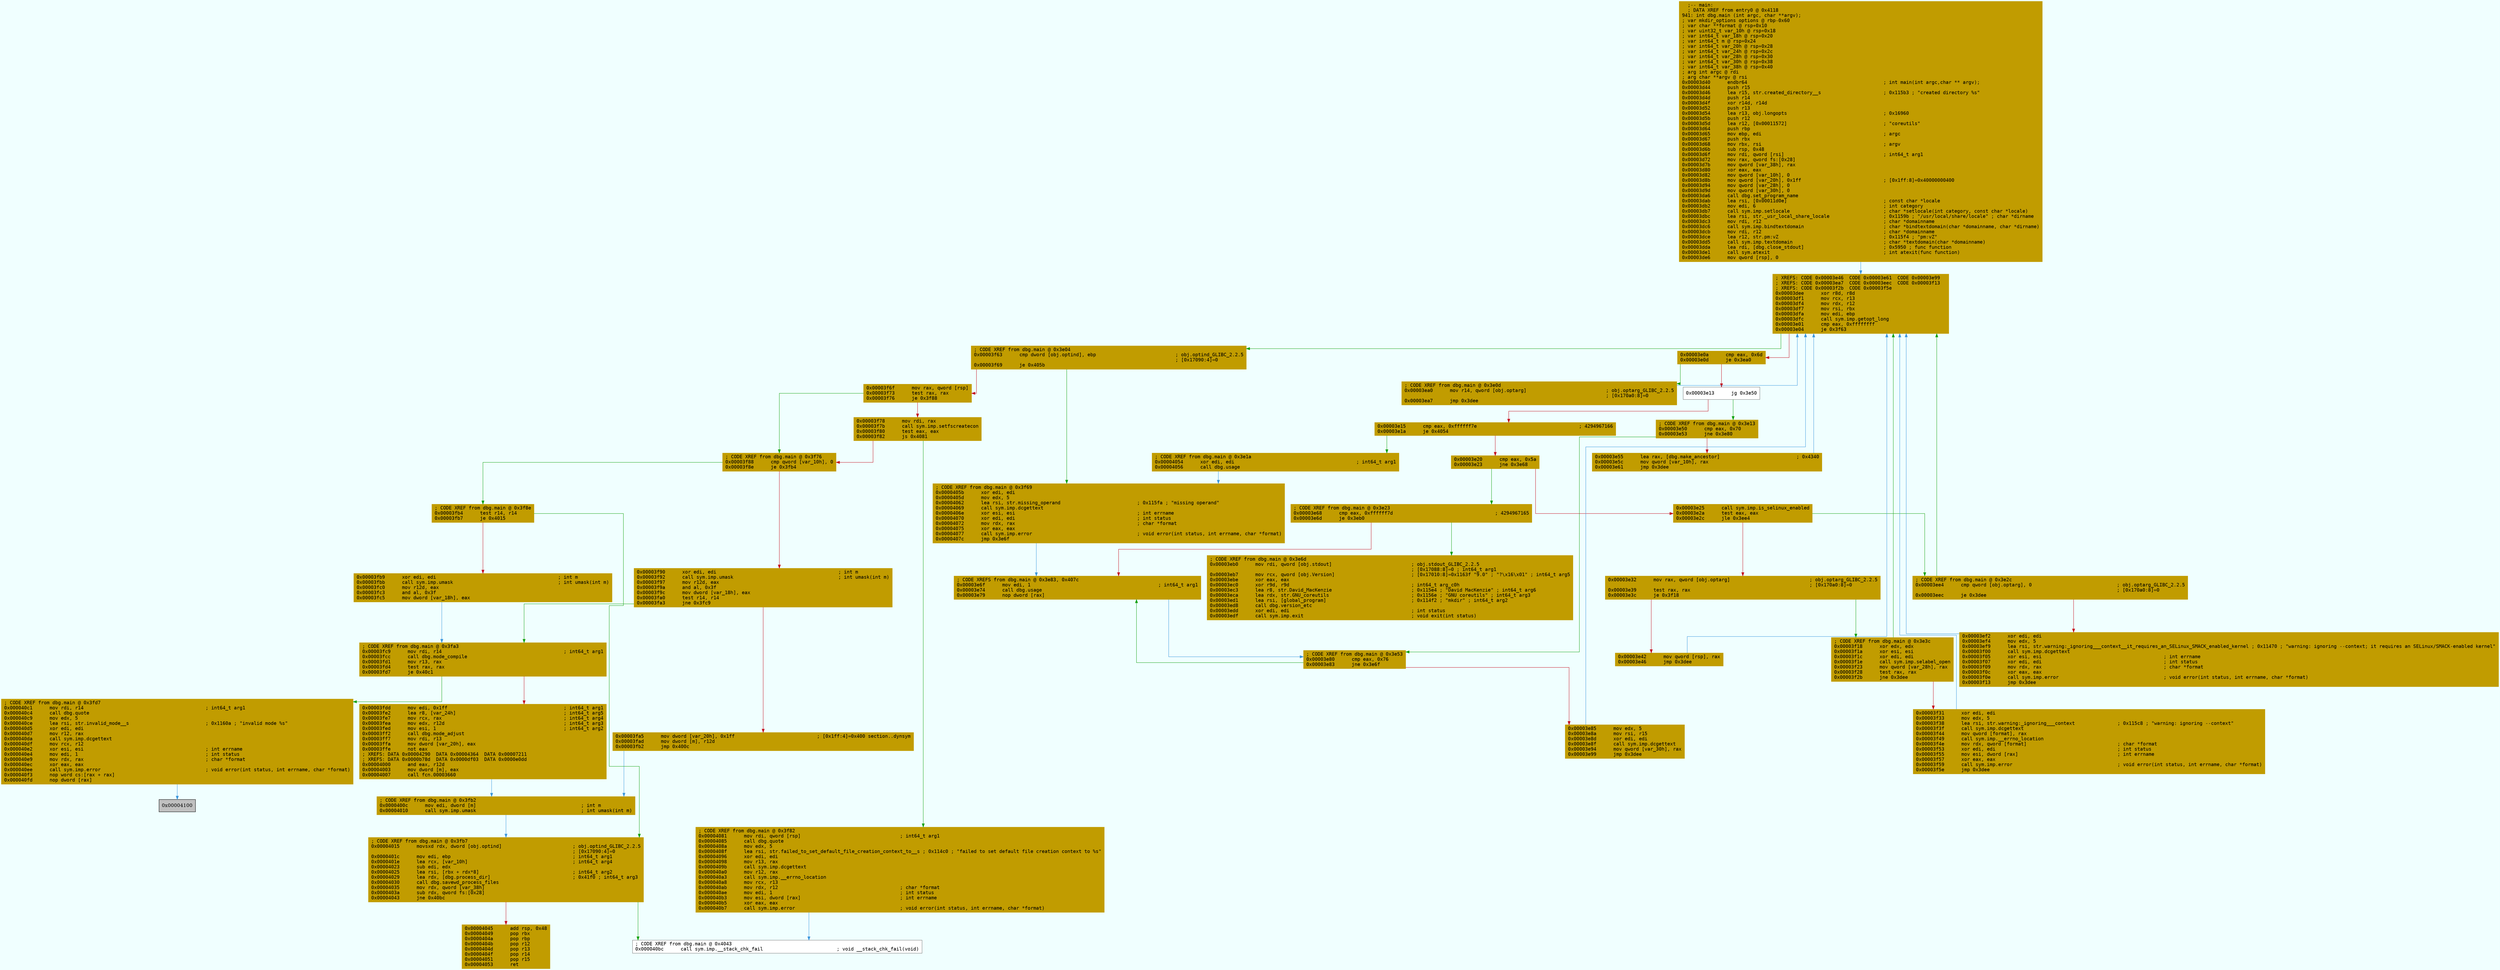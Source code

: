 digraph code {
	graph [bgcolor=azure fontsize=8 fontname="Courier" splines="ortho"];
	node [fillcolor=gray style=filled shape=box];
	edge [arrowhead="normal"];
	"0x00003d40" [URL="dbg.main/0x00003d40", fillcolor="#c19c00",color="#c19c00", fontname="Courier",label="  ;-- main:\l  ; DATA XREF from entry0 @ 0x4118\l941: int dbg.main (int argc, char **argv);\l; var mkdir_options options @ rbp-0x60\l; var char **format @ rsp+0x10\l; var uint32_t var_10h @ rsp+0x18\l; var int64_t var_18h @ rsp+0x20\l; var int64_t m @ rsp+0x24\l; var int64_t var_20h @ rsp+0x28\l; var int64_t var_24h @ rsp+0x2c\l; var int64_t var_28h @ rsp+0x30\l; var int64_t var_30h @ rsp+0x38\l; var int64_t var_38h @ rsp+0x40\l; arg int argc @ rdi\l; arg char **argv @ rsi\l0x00003d40      endbr64                                                ; int main(int argc,char ** argv);\l0x00003d44      push r15\l0x00003d46      lea r15, str.created_directory__s                      ; 0x115b3 ; \"created directory %s\"\l0x00003d4d      push r14\l0x00003d4f      xor r14d, r14d\l0x00003d52      push r13\l0x00003d54      lea r13, obj.longopts                                  ; 0x16960\l0x00003d5b      push r12\l0x00003d5d      lea r12, [0x00011572]                                  ; \"coreutils\"\l0x00003d64      push rbp\l0x00003d65      mov ebp, edi                                           ; argc\l0x00003d67      push rbx\l0x00003d68      mov rbx, rsi                                           ; argv\l0x00003d6b      sub rsp, 0x48\l0x00003d6f      mov rdi, qword [rsi]                                   ; int64_t arg1\l0x00003d72      mov rax, qword fs:[0x28]\l0x00003d7b      mov qword [var_38h], rax\l0x00003d80      xor eax, eax\l0x00003d82      mov qword [var_10h], 0\l0x00003d8b      mov qword [var_20h], 0x1ff                             ; [0x1ff:8]=0x40000000400\l0x00003d94      mov qword [var_28h], 0\l0x00003d9d      mov qword [var_30h], 0\l0x00003da6      call dbg.set_program_name\l0x00003dab      lea rsi, [0x00011d0e]                                  ; const char *locale\l0x00003db2      mov edi, 6                                             ; int category\l0x00003db7      call sym.imp.setlocale                                 ; char *setlocale(int category, const char *locale)\l0x00003dbc      lea rsi, str._usr_local_share_locale                   ; 0x1159b ; \"/usr/local/share/locale\" ; char *dirname\l0x00003dc3      mov rdi, r12                                           ; char *domainname\l0x00003dc6      call sym.imp.bindtextdomain                            ; char *bindtextdomain(char *domainname, char *dirname)\l0x00003dcb      mov rdi, r12                                           ; char *domainname\l0x00003dce      lea r12, str.pm:vZ                                     ; 0x115f4 ; \"pm:vZ\"\l0x00003dd5      call sym.imp.textdomain                                ; char *textdomain(char *domainname)\l0x00003dda      lea rdi, [dbg.close_stdout]                            ; 0x5950 ; func function\l0x00003de1      call sym.atexit                                        ; int atexit(func function)\l0x00003de6      mov qword [rsp], 0\l"]
	"0x00003dee" [URL="dbg.main/0x00003dee", fillcolor="#c19c00",color="#c19c00", fontname="Courier",label="; XREFS: CODE 0x00003e46  CODE 0x00003e61  CODE 0x00003e99  \l; XREFS: CODE 0x00003ea7  CODE 0x00003eec  CODE 0x00003f13  \l; XREFS: CODE 0x00003f2b  CODE 0x00003f5e  \l0x00003dee      xor r8d, r8d\l0x00003df1      mov rcx, r13\l0x00003df4      mov rdx, r12\l0x00003df7      mov rsi, rbx\l0x00003dfa      mov edi, ebp\l0x00003dfc      call sym.imp.getopt_long\l0x00003e01      cmp eax, 0xffffffff\l0x00003e04      je 0x3f63\l"]
	"0x00003e0a" [URL="dbg.main/0x00003e0a", fillcolor="#c19c00",color="#c19c00", fontname="Courier",label="0x00003e0a      cmp eax, 0x6d\l0x00003e0d      je 0x3ea0\l"]
	"0x00003e13" [URL="dbg.main/0x00003e13", fillcolor="white",color="#767676", fontname="Courier",label="0x00003e13      jg 0x3e50\l"]
	"0x00003e15" [URL="dbg.main/0x00003e15", fillcolor="#c19c00",color="#c19c00", fontname="Courier",label="0x00003e15      cmp eax, 0xffffff7e                                    ; 4294967166\l0x00003e1a      je 0x4054\l"]
	"0x00003e20" [URL="dbg.main/0x00003e20", fillcolor="#c19c00",color="#c19c00", fontname="Courier",label="0x00003e20      cmp eax, 0x5a\l0x00003e23      jne 0x3e68\l"]
	"0x00003e25" [URL="dbg.main/0x00003e25", fillcolor="#c19c00",color="#c19c00", fontname="Courier",label="0x00003e25      call sym.imp.is_selinux_enabled\l0x00003e2a      test eax, eax\l0x00003e2c      jle 0x3ee4\l"]
	"0x00003e32" [URL="dbg.main/0x00003e32", fillcolor="#c19c00",color="#c19c00", fontname="Courier",label="0x00003e32      mov rax, qword [obj.optarg]                            ; obj.optarg_GLIBC_2.2.5\l                                                                       ; [0x170a0:8]=0\l0x00003e39      test rax, rax\l0x00003e3c      je 0x3f18\l"]
	"0x00003e42" [URL="dbg.main/0x00003e42", fillcolor="#c19c00",color="#c19c00", fontname="Courier",label="0x00003e42      mov qword [rsp], rax\l0x00003e46      jmp 0x3dee\l"]
	"0x00003e50" [URL="dbg.main/0x00003e50", fillcolor="#c19c00",color="#c19c00", fontname="Courier",label="; CODE XREF from dbg.main @ 0x3e13\l0x00003e50      cmp eax, 0x70\l0x00003e53      jne 0x3e80\l"]
	"0x00003e55" [URL="dbg.main/0x00003e55", fillcolor="#c19c00",color="#c19c00", fontname="Courier",label="0x00003e55      lea rax, [dbg.make_ancestor]                           ; 0x4340\l0x00003e5c      mov qword [var_10h], rax\l0x00003e61      jmp 0x3dee\l"]
	"0x00003e68" [URL="dbg.main/0x00003e68", fillcolor="#c19c00",color="#c19c00", fontname="Courier",label="; CODE XREF from dbg.main @ 0x3e23\l0x00003e68      cmp eax, 0xffffff7d                                    ; 4294967165\l0x00003e6d      je 0x3eb0\l"]
	"0x00003e6f" [URL="dbg.main/0x00003e6f", fillcolor="#c19c00",color="#c19c00", fontname="Courier",label="; CODE XREFS from dbg.main @ 0x3e83, 0x407c\l0x00003e6f      mov edi, 1                                             ; int64_t arg1\l0x00003e74      call dbg.usage\l0x00003e79      nop dword [rax]\l"]
	"0x00003e80" [URL="dbg.main/0x00003e80", fillcolor="#c19c00",color="#c19c00", fontname="Courier",label="; CODE XREF from dbg.main @ 0x3e53\l0x00003e80      cmp eax, 0x76\l0x00003e83      jne 0x3e6f\l"]
	"0x00003e85" [URL="dbg.main/0x00003e85", fillcolor="#c19c00",color="#c19c00", fontname="Courier",label="0x00003e85      mov edx, 5\l0x00003e8a      mov rsi, r15\l0x00003e8d      xor edi, edi\l0x00003e8f      call sym.imp.dcgettext\l0x00003e94      mov qword [var_30h], rax\l0x00003e99      jmp 0x3dee\l"]
	"0x00003ea0" [URL="dbg.main/0x00003ea0", fillcolor="#c19c00",color="#c19c00", fontname="Courier",label="; CODE XREF from dbg.main @ 0x3e0d\l0x00003ea0      mov r14, qword [obj.optarg]                            ; obj.optarg_GLIBC_2.2.5\l                                                                       ; [0x170a0:8]=0\l0x00003ea7      jmp 0x3dee\l"]
	"0x00003eb0" [URL="dbg.main/0x00003eb0", fillcolor="#c19c00",color="#c19c00", fontname="Courier",label="; CODE XREF from dbg.main @ 0x3e6d\l0x00003eb0      mov rdi, qword [obj.stdout]                            ; obj.stdout_GLIBC_2.2.5\l                                                                       ; [0x17088:8]=0 ; int64_t arg1\l0x00003eb7      mov rcx, qword [obj.Version]                           ; [0x17010:8]=0x1163f \"9.0\" ; \"?\\x16\\x01\" ; int64_t arg5\l0x00003ebe      xor eax, eax\l0x00003ec0      xor r9d, r9d                                           ; int64_t arg_c0h\l0x00003ec3      lea r8, str.David_MacKenzie                            ; 0x115e4 ; \"David MacKenzie\" ; int64_t arg6\l0x00003eca      lea rdx, str.GNU_coreutils                             ; 0x1156e ; \"GNU coreutils\" ; int64_t arg3\l0x00003ed1      lea rsi, [global_program]                              ; 0x114f2 ; \"mkdir\" ; int64_t arg2\l0x00003ed8      call dbg.version_etc\l0x00003edd      xor edi, edi                                           ; int status\l0x00003edf      call sym.imp.exit                                      ; void exit(int status)\l"]
	"0x00003ee4" [URL="dbg.main/0x00003ee4", fillcolor="#c19c00",color="#c19c00", fontname="Courier",label="; CODE XREF from dbg.main @ 0x3e2c\l0x00003ee4      cmp qword [obj.optarg], 0                              ; obj.optarg_GLIBC_2.2.5\l                                                                       ; [0x170a0:8]=0\l0x00003eec      je 0x3dee\l"]
	"0x00003ef2" [URL="dbg.main/0x00003ef2", fillcolor="#c19c00",color="#c19c00", fontname="Courier",label="0x00003ef2      xor edi, edi\l0x00003ef4      mov edx, 5\l0x00003ef9      lea rsi, str.warning:_ignoring___context__it_requires_an_SELinux_SMACK_enabled_kernel ; 0x11470 ; \"warning: ignoring --context; it requires an SELinux/SMACK-enabled kernel\"\l0x00003f00      call sym.imp.dcgettext\l0x00003f05      xor esi, esi                                           ; int errname\l0x00003f07      xor edi, edi                                           ; int status\l0x00003f09      mov rdx, rax                                           ; char *format\l0x00003f0c      xor eax, eax\l0x00003f0e      call sym.imp.error                                     ; void error(int status, int errname, char *format)\l0x00003f13      jmp 0x3dee\l"]
	"0x00003f18" [URL="dbg.main/0x00003f18", fillcolor="#c19c00",color="#c19c00", fontname="Courier",label="; CODE XREF from dbg.main @ 0x3e3c\l0x00003f18      xor edx, edx\l0x00003f1a      xor esi, esi\l0x00003f1c      xor edi, edi\l0x00003f1e      call sym.imp.selabel_open\l0x00003f23      mov qword [var_28h], rax\l0x00003f28      test rax, rax\l0x00003f2b      jne 0x3dee\l"]
	"0x00003f31" [URL="dbg.main/0x00003f31", fillcolor="#c19c00",color="#c19c00", fontname="Courier",label="0x00003f31      xor edi, edi\l0x00003f33      mov edx, 5\l0x00003f38      lea rsi, str.warning:_ignoring___context               ; 0x115c8 ; \"warning: ignoring --context\"\l0x00003f3f      call sym.imp.dcgettext\l0x00003f44      mov qword [format], rax\l0x00003f49      call sym.imp.__errno_location\l0x00003f4e      mov rdx, qword [format]                                ; char *format\l0x00003f53      xor edi, edi                                           ; int status\l0x00003f55      mov esi, dword [rax]                                   ; int errname\l0x00003f57      xor eax, eax\l0x00003f59      call sym.imp.error                                     ; void error(int status, int errname, char *format)\l0x00003f5e      jmp 0x3dee\l"]
	"0x00003f63" [URL="dbg.main/0x00003f63", fillcolor="#c19c00",color="#c19c00", fontname="Courier",label="; CODE XREF from dbg.main @ 0x3e04\l0x00003f63      cmp dword [obj.optind], ebp                            ; obj.optind_GLIBC_2.2.5\l                                                                       ; [0x17090:4]=0\l0x00003f69      je 0x405b\l"]
	"0x00003f6f" [URL="dbg.main/0x00003f6f", fillcolor="#c19c00",color="#c19c00", fontname="Courier",label="0x00003f6f      mov rax, qword [rsp]\l0x00003f73      test rax, rax\l0x00003f76      je 0x3f88\l"]
	"0x00003f78" [URL="dbg.main/0x00003f78", fillcolor="#c19c00",color="#c19c00", fontname="Courier",label="0x00003f78      mov rdi, rax\l0x00003f7b      call sym.imp.setfscreatecon\l0x00003f80      test eax, eax\l0x00003f82      js 0x4081\l"]
	"0x00003f88" [URL="dbg.main/0x00003f88", fillcolor="#c19c00",color="#c19c00", fontname="Courier",label="; CODE XREF from dbg.main @ 0x3f76\l0x00003f88      cmp qword [var_10h], 0\l0x00003f8e      je 0x3fb4\l"]
	"0x00003f90" [URL="dbg.main/0x00003f90", fillcolor="#c19c00",color="#c19c00", fontname="Courier",label="0x00003f90      xor edi, edi                                           ; int m\l0x00003f92      call sym.imp.umask                                     ; int umask(int m)\l0x00003f97      mov r12d, eax\l0x00003f9a      and al, 0x3f\l0x00003f9c      mov dword [var_18h], eax\l0x00003fa0      test r14, r14\l0x00003fa3      jne 0x3fc9\l"]
	"0x00003fa5" [URL="dbg.main/0x00003fa5", fillcolor="#c19c00",color="#c19c00", fontname="Courier",label="0x00003fa5      mov dword [var_20h], 0x1ff                             ; [0x1ff:4]=0x400 section..dynsym\l0x00003fad      mov dword [m], r12d\l0x00003fb2      jmp 0x400c\l"]
	"0x00003fb4" [URL="dbg.main/0x00003fb4", fillcolor="#c19c00",color="#c19c00", fontname="Courier",label="; CODE XREF from dbg.main @ 0x3f8e\l0x00003fb4      test r14, r14\l0x00003fb7      je 0x4015\l"]
	"0x00003fb9" [URL="dbg.main/0x00003fb9", fillcolor="#c19c00",color="#c19c00", fontname="Courier",label="0x00003fb9      xor edi, edi                                           ; int m\l0x00003fbb      call sym.imp.umask                                     ; int umask(int m)\l0x00003fc0      mov r12d, eax\l0x00003fc3      and al, 0x3f\l0x00003fc5      mov dword [var_18h], eax\l"]
	"0x00003fc9" [URL="dbg.main/0x00003fc9", fillcolor="#c19c00",color="#c19c00", fontname="Courier",label="; CODE XREF from dbg.main @ 0x3fa3\l0x00003fc9      mov rdi, r14                                           ; int64_t arg1\l0x00003fcc      call dbg.mode_compile\l0x00003fd1      mov r13, rax\l0x00003fd4      test rax, rax\l0x00003fd7      je 0x40c1\l"]
	"0x00003fdd" [URL="dbg.main/0x00003fdd", fillcolor="#c19c00",color="#c19c00", fontname="Courier",label="0x00003fdd      mov edi, 0x1ff                                         ; int64_t arg1\l0x00003fe2      lea r8, [var_24h]                                      ; int64_t arg5\l0x00003fe7      mov rcx, rax                                           ; int64_t arg4\l0x00003fea      mov edx, r12d                                          ; int64_t arg3\l0x00003fed      mov esi, 1                                             ; int64_t arg2\l0x00003ff2      call dbg.mode_adjust\l0x00003ff7      mov rdi, r13\l0x00003ffa      mov dword [var_20h], eax\l0x00003ffe      not eax\l; XREFS: DATA 0x00004290  DATA 0x00004364  DATA 0x00007211  \l; XREFS: DATA 0x0000b78d  DATA 0x0000df03  DATA 0x0000e0dd  \l0x00004000      and eax, r12d\l0x00004003      mov dword [m], eax\l0x00004007      call fcn.00003660\l"]
	"0x0000400c" [URL="dbg.main/0x0000400c", fillcolor="#c19c00",color="#c19c00", fontname="Courier",label="; CODE XREF from dbg.main @ 0x3fb2\l0x0000400c      mov edi, dword [m]                                     ; int m\l0x00004010      call sym.imp.umask                                     ; int umask(int m)\l"]
	"0x00004015" [URL="dbg.main/0x00004015", fillcolor="#c19c00",color="#c19c00", fontname="Courier",label="; CODE XREF from dbg.main @ 0x3fb7\l0x00004015      movsxd rdx, dword [obj.optind]                         ; obj.optind_GLIBC_2.2.5\l                                                                       ; [0x17090:4]=0\l0x0000401c      mov edi, ebp                                           ; int64_t arg1\l0x0000401e      lea rcx, [var_10h]                                     ; int64_t arg4\l0x00004023      sub edi, edx\l0x00004025      lea rsi, [rbx + rdx*8]                                 ; int64_t arg2\l0x00004029      lea rdx, [dbg.process_dir]                             ; 0x41f0 ; int64_t arg3\l0x00004030      call dbg.savewd_process_files\l0x00004035      mov rdx, qword [var_38h]\l0x0000403a      sub rdx, qword fs:[0x28]\l0x00004043      jne 0x40bc\l"]
	"0x00004045" [URL="dbg.main/0x00004045", fillcolor="#c19c00",color="#c19c00", fontname="Courier",label="0x00004045      add rsp, 0x48\l0x00004049      pop rbx\l0x0000404a      pop rbp\l0x0000404b      pop r12\l0x0000404d      pop r13\l0x0000404f      pop r14\l0x00004051      pop r15\l0x00004053      ret\l"]
	"0x00004054" [URL="dbg.main/0x00004054", fillcolor="#c19c00",color="#c19c00", fontname="Courier",label="; CODE XREF from dbg.main @ 0x3e1a\l0x00004054      xor edi, edi                                           ; int64_t arg1\l0x00004056      call dbg.usage\l"]
	"0x0000405b" [URL="dbg.main/0x0000405b", fillcolor="#c19c00",color="#c19c00", fontname="Courier",label="; CODE XREF from dbg.main @ 0x3f69\l0x0000405b      xor edi, edi\l0x0000405d      mov edx, 5\l0x00004062      lea rsi, str.missing_operand                           ; 0x115fa ; \"missing operand\"\l0x00004069      call sym.imp.dcgettext\l0x0000406e      xor esi, esi                                           ; int errname\l0x00004070      xor edi, edi                                           ; int status\l0x00004072      mov rdx, rax                                           ; char *format\l0x00004075      xor eax, eax\l0x00004077      call sym.imp.error                                     ; void error(int status, int errname, char *format)\l0x0000407c      jmp 0x3e6f\l"]
	"0x00004081" [URL="dbg.main/0x00004081", fillcolor="#c19c00",color="#c19c00", fontname="Courier",label="; CODE XREF from dbg.main @ 0x3f82\l0x00004081      mov rdi, qword [rsp]                                   ; int64_t arg1\l0x00004085      call dbg.quote\l0x0000408a      mov edx, 5\l0x0000408f      lea rsi, str.failed_to_set_default_file_creation_context_to__s ; 0x114c0 ; \"failed to set default file creation context to %s\"\l0x00004096      xor edi, edi\l0x00004098      mov r13, rax\l0x0000409b      call sym.imp.dcgettext\l0x000040a0      mov r12, rax\l0x000040a3      call sym.imp.__errno_location\l0x000040a8      mov rcx, r13\l0x000040ab      mov rdx, r12                                           ; char *format\l0x000040ae      mov edi, 1                                             ; int status\l0x000040b3      mov esi, dword [rax]                                   ; int errname\l0x000040b5      xor eax, eax\l0x000040b7      call sym.imp.error                                     ; void error(int status, int errname, char *format)\l"]
	"0x000040bc" [URL="dbg.main/0x000040bc", fillcolor="white",color="#767676", fontname="Courier",label="; CODE XREF from dbg.main @ 0x4043\l0x000040bc      call sym.imp.__stack_chk_fail                          ; void __stack_chk_fail(void)\l"]
	"0x000040c1" [URL="dbg.main/0x000040c1", fillcolor="#c19c00",color="#c19c00", fontname="Courier",label="; CODE XREF from dbg.main @ 0x3fd7\l0x000040c1      mov rdi, r14                                           ; int64_t arg1\l0x000040c4      call dbg.quote\l0x000040c9      mov edx, 5\l0x000040ce      lea rsi, str.invalid_mode__s                           ; 0x1160a ; \"invalid mode %s\"\l0x000040d5      xor edi, edi\l0x000040d7      mov r12, rax\l0x000040da      call sym.imp.dcgettext\l0x000040df      mov rcx, r12\l0x000040e2      xor esi, esi                                           ; int errname\l0x000040e4      mov edi, 1                                             ; int status\l0x000040e9      mov rdx, rax                                           ; char *format\l0x000040ec      xor eax, eax\l0x000040ee      call sym.imp.error                                     ; void error(int status, int errname, char *format)\l0x000040f3      nop word cs:[rax + rax]\l0x000040fd      nop dword [rax]\l"]
        "0x00003d40" -> "0x00003dee" [color="#3a96dd"];
        "0x00003dee" -> "0x00003f63" [color="#13a10e"];
        "0x00003dee" -> "0x00003e0a" [color="#c50f1f"];
        "0x00003e0a" -> "0x00003ea0" [color="#13a10e"];
        "0x00003e0a" -> "0x00003e13" [color="#c50f1f"];
        "0x00003e13" -> "0x00003e50" [color="#13a10e"];
        "0x00003e13" -> "0x00003e15" [color="#c50f1f"];
        "0x00003e15" -> "0x00004054" [color="#13a10e"];
        "0x00003e15" -> "0x00003e20" [color="#c50f1f"];
        "0x00003e20" -> "0x00003e68" [color="#13a10e"];
        "0x00003e20" -> "0x00003e25" [color="#c50f1f"];
        "0x00003e25" -> "0x00003ee4" [color="#13a10e"];
        "0x00003e25" -> "0x00003e32" [color="#c50f1f"];
        "0x00003e32" -> "0x00003f18" [color="#13a10e"];
        "0x00003e32" -> "0x00003e42" [color="#c50f1f"];
        "0x00003e42" -> "0x00003dee" [color="#3a96dd"];
        "0x00003e50" -> "0x00003e80" [color="#13a10e"];
        "0x00003e50" -> "0x00003e55" [color="#c50f1f"];
        "0x00003e55" -> "0x00003dee" [color="#3a96dd"];
        "0x00003e68" -> "0x00003eb0" [color="#13a10e"];
        "0x00003e68" -> "0x00003e6f" [color="#c50f1f"];
        "0x00003e6f" -> "0x00003e80" [color="#3a96dd"];
        "0x00003e80" -> "0x00003e6f" [color="#13a10e"];
        "0x00003e80" -> "0x00003e85" [color="#c50f1f"];
        "0x00003e85" -> "0x00003dee" [color="#3a96dd"];
        "0x00003ea0" -> "0x00003dee" [color="#3a96dd"];
        "0x00003ee4" -> "0x00003dee" [color="#13a10e"];
        "0x00003ee4" -> "0x00003ef2" [color="#c50f1f"];
        "0x00003ef2" -> "0x00003dee" [color="#3a96dd"];
        "0x00003f18" -> "0x00003dee" [color="#13a10e"];
        "0x00003f18" -> "0x00003f31" [color="#c50f1f"];
        "0x00003f31" -> "0x00003dee" [color="#3a96dd"];
        "0x00003f63" -> "0x0000405b" [color="#13a10e"];
        "0x00003f63" -> "0x00003f6f" [color="#c50f1f"];
        "0x00003f6f" -> "0x00003f88" [color="#13a10e"];
        "0x00003f6f" -> "0x00003f78" [color="#c50f1f"];
        "0x00003f78" -> "0x00004081" [color="#13a10e"];
        "0x00003f78" -> "0x00003f88" [color="#c50f1f"];
        "0x00003f88" -> "0x00003fb4" [color="#13a10e"];
        "0x00003f88" -> "0x00003f90" [color="#c50f1f"];
        "0x00003f90" -> "0x00003fc9" [color="#13a10e"];
        "0x00003f90" -> "0x00003fa5" [color="#c50f1f"];
        "0x00003fa5" -> "0x0000400c" [color="#3a96dd"];
        "0x00003fb4" -> "0x00004015" [color="#13a10e"];
        "0x00003fb4" -> "0x00003fb9" [color="#c50f1f"];
        "0x00003fb9" -> "0x00003fc9" [color="#3a96dd"];
        "0x00003fc9" -> "0x000040c1" [color="#13a10e"];
        "0x00003fc9" -> "0x00003fdd" [color="#c50f1f"];
        "0x00003fdd" -> "0x0000400c" [color="#3a96dd"];
        "0x0000400c" -> "0x00004015" [color="#3a96dd"];
        "0x00004015" -> "0x000040bc" [color="#13a10e"];
        "0x00004015" -> "0x00004045" [color="#c50f1f"];
        "0x00004054" -> "0x0000405b" [color="#3a96dd"];
        "0x0000405b" -> "0x00003e6f" [color="#3a96dd"];
        "0x00004081" -> "0x000040bc" [color="#3a96dd"];
        "0x000040c1" -> "0x00004100" [color="#3a96dd"];
}
